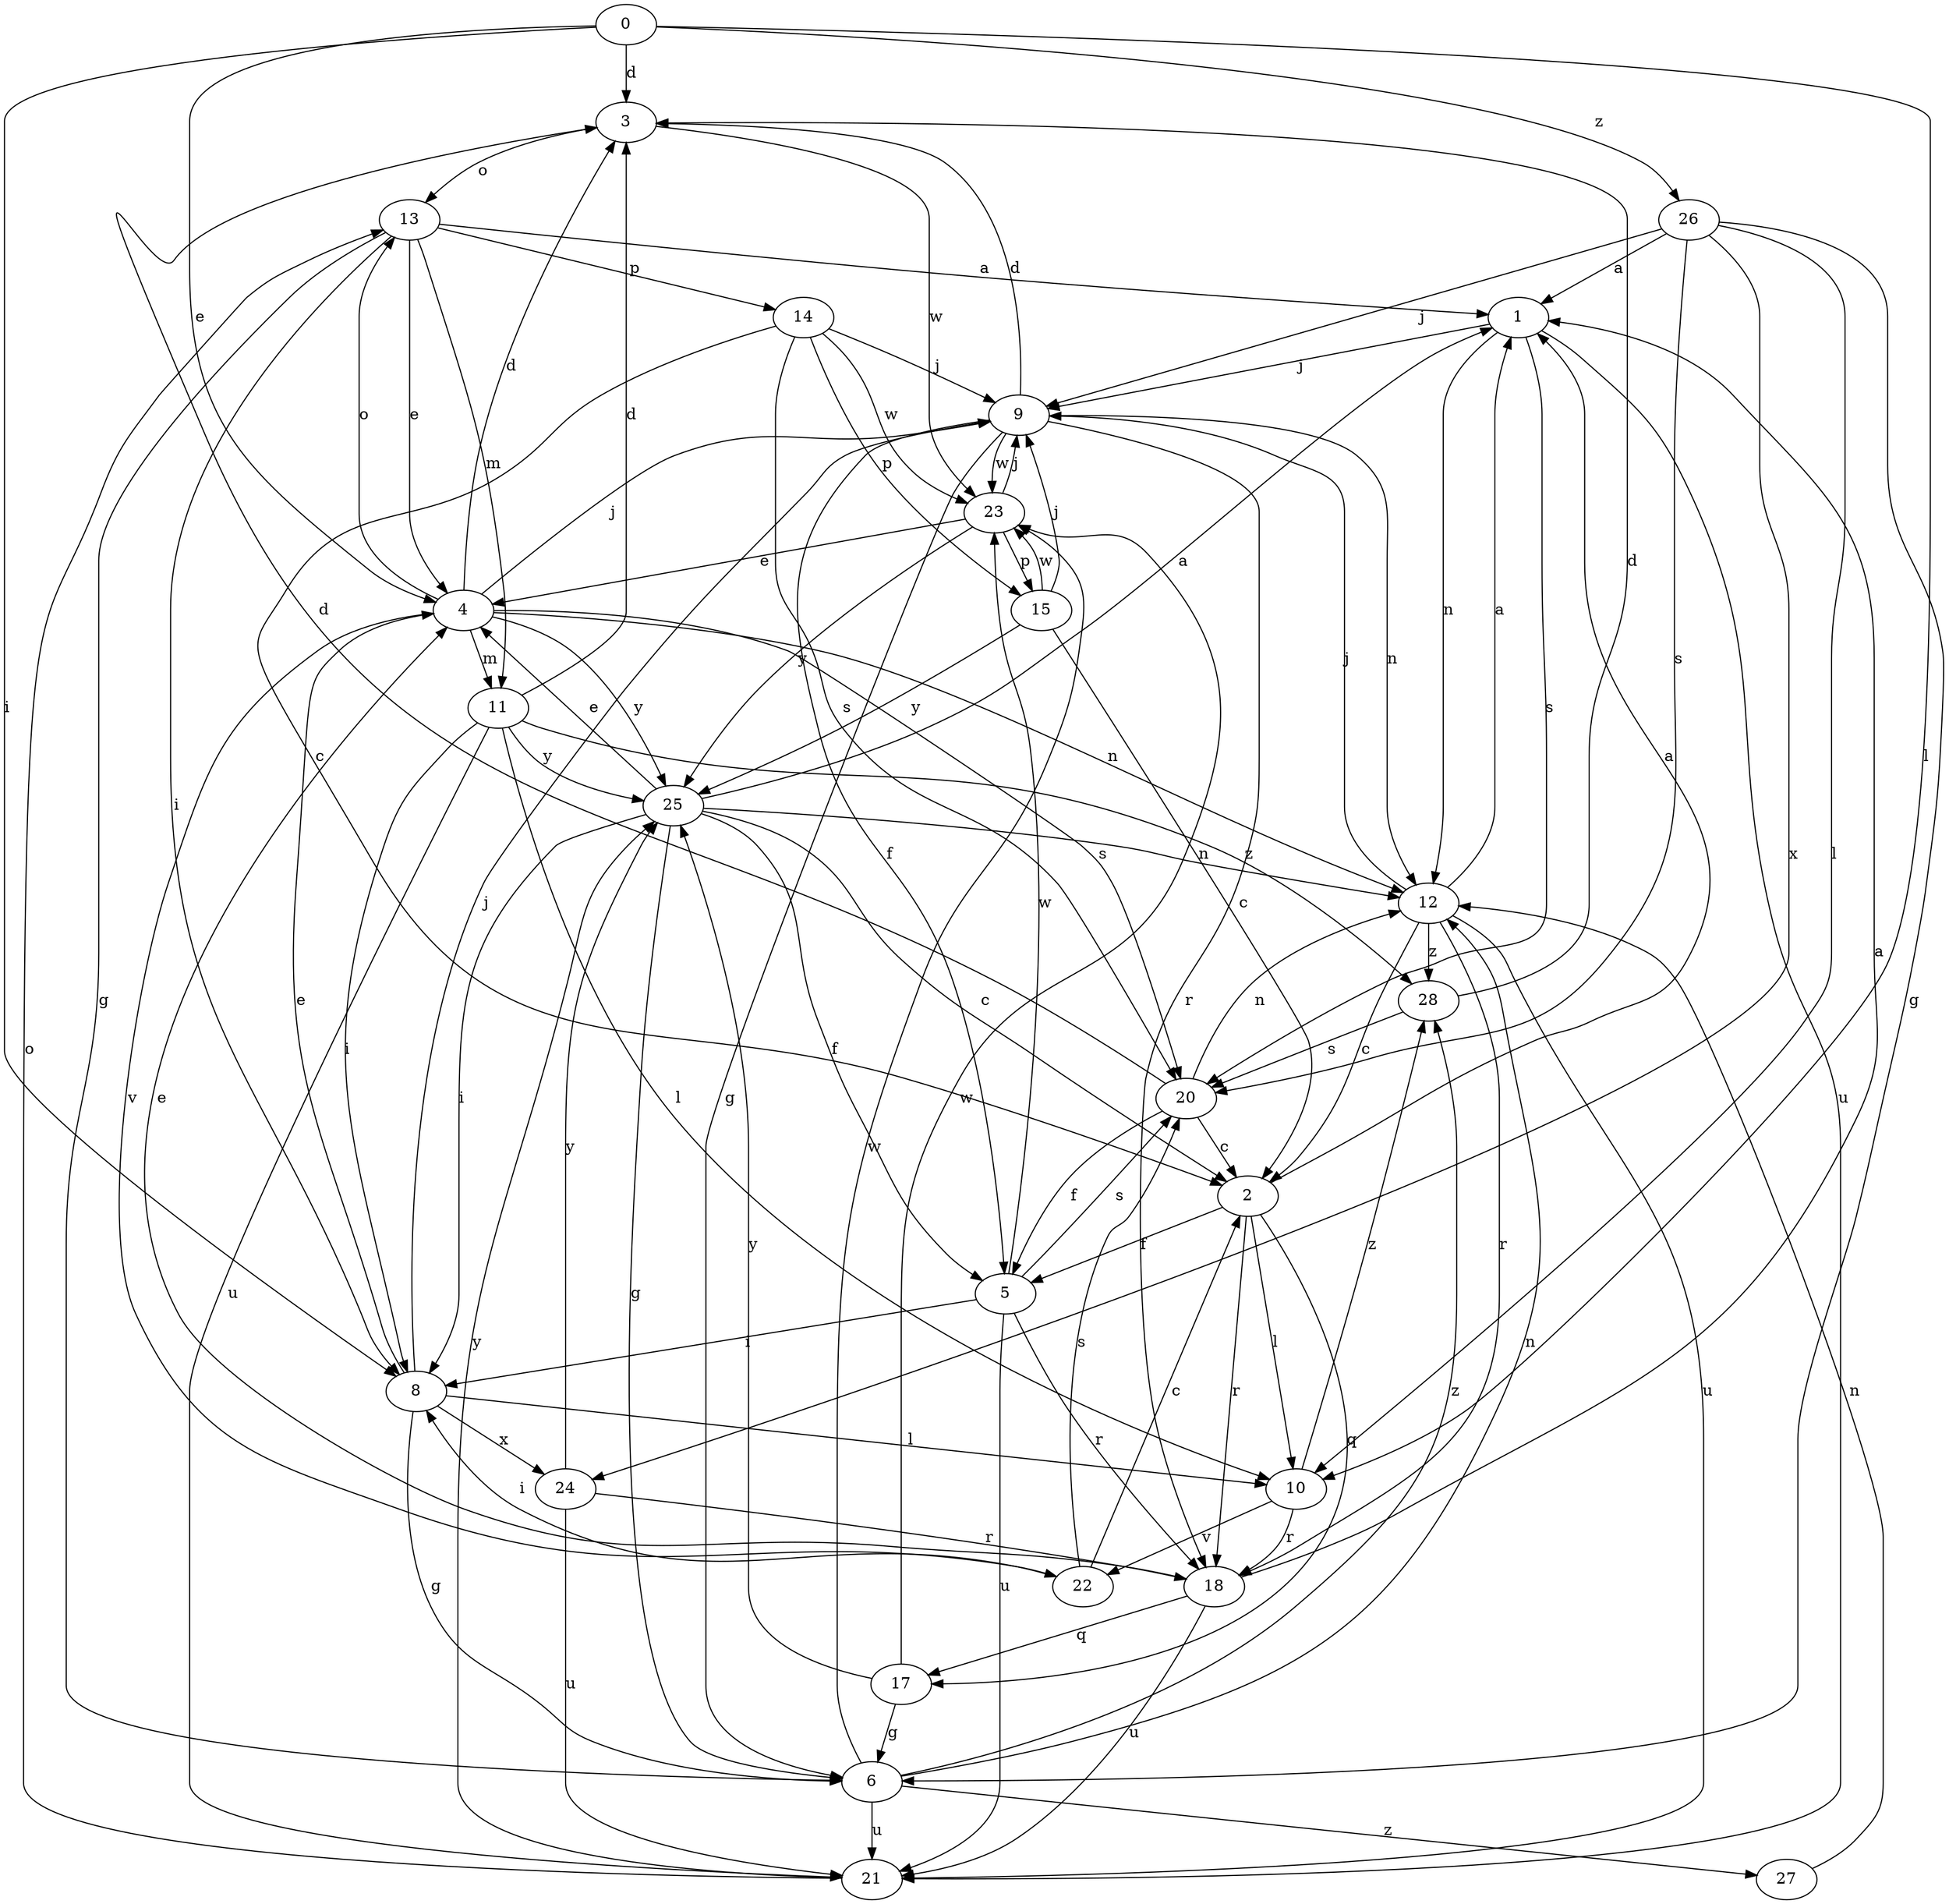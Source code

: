 strict digraph  {
0;
1;
2;
3;
4;
5;
6;
8;
9;
10;
11;
12;
13;
14;
15;
17;
18;
20;
21;
22;
23;
24;
25;
26;
27;
28;
0 -> 3  [label=d];
0 -> 4  [label=e];
0 -> 8  [label=i];
0 -> 10  [label=l];
0 -> 26  [label=z];
1 -> 9  [label=j];
1 -> 12  [label=n];
1 -> 20  [label=s];
1 -> 21  [label=u];
2 -> 1  [label=a];
2 -> 5  [label=f];
2 -> 10  [label=l];
2 -> 17  [label=q];
2 -> 18  [label=r];
3 -> 13  [label=o];
3 -> 23  [label=w];
4 -> 3  [label=d];
4 -> 9  [label=j];
4 -> 11  [label=m];
4 -> 12  [label=n];
4 -> 13  [label=o];
4 -> 20  [label=s];
4 -> 22  [label=v];
4 -> 25  [label=y];
5 -> 8  [label=i];
5 -> 18  [label=r];
5 -> 20  [label=s];
5 -> 21  [label=u];
5 -> 23  [label=w];
6 -> 12  [label=n];
6 -> 21  [label=u];
6 -> 23  [label=w];
6 -> 27  [label=z];
6 -> 28  [label=z];
8 -> 4  [label=e];
8 -> 6  [label=g];
8 -> 9  [label=j];
8 -> 10  [label=l];
8 -> 24  [label=x];
9 -> 3  [label=d];
9 -> 5  [label=f];
9 -> 6  [label=g];
9 -> 12  [label=n];
9 -> 18  [label=r];
9 -> 23  [label=w];
10 -> 18  [label=r];
10 -> 22  [label=v];
10 -> 28  [label=z];
11 -> 3  [label=d];
11 -> 8  [label=i];
11 -> 10  [label=l];
11 -> 21  [label=u];
11 -> 25  [label=y];
11 -> 28  [label=z];
12 -> 1  [label=a];
12 -> 2  [label=c];
12 -> 9  [label=j];
12 -> 18  [label=r];
12 -> 21  [label=u];
12 -> 28  [label=z];
13 -> 1  [label=a];
13 -> 4  [label=e];
13 -> 6  [label=g];
13 -> 8  [label=i];
13 -> 11  [label=m];
13 -> 14  [label=p];
14 -> 2  [label=c];
14 -> 9  [label=j];
14 -> 15  [label=p];
14 -> 20  [label=s];
14 -> 23  [label=w];
15 -> 2  [label=c];
15 -> 9  [label=j];
15 -> 23  [label=w];
15 -> 25  [label=y];
17 -> 6  [label=g];
17 -> 23  [label=w];
17 -> 25  [label=y];
18 -> 1  [label=a];
18 -> 4  [label=e];
18 -> 17  [label=q];
18 -> 21  [label=u];
20 -> 2  [label=c];
20 -> 3  [label=d];
20 -> 5  [label=f];
20 -> 12  [label=n];
21 -> 13  [label=o];
21 -> 25  [label=y];
22 -> 2  [label=c];
22 -> 8  [label=i];
22 -> 20  [label=s];
23 -> 4  [label=e];
23 -> 9  [label=j];
23 -> 15  [label=p];
23 -> 25  [label=y];
24 -> 18  [label=r];
24 -> 21  [label=u];
24 -> 25  [label=y];
25 -> 1  [label=a];
25 -> 2  [label=c];
25 -> 4  [label=e];
25 -> 5  [label=f];
25 -> 6  [label=g];
25 -> 8  [label=i];
25 -> 12  [label=n];
26 -> 1  [label=a];
26 -> 6  [label=g];
26 -> 9  [label=j];
26 -> 10  [label=l];
26 -> 20  [label=s];
26 -> 24  [label=x];
27 -> 12  [label=n];
28 -> 3  [label=d];
28 -> 20  [label=s];
}

